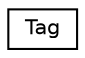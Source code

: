 digraph "Graphical Class Hierarchy"
{
  edge [fontname="Helvetica",fontsize="10",labelfontname="Helvetica",labelfontsize="10"];
  node [fontname="Helvetica",fontsize="10",shape=record];
  rankdir="LR";
  Node0 [label="Tag",height=0.2,width=0.4,color="black", fillcolor="white", style="filled",URL="$class_tag.html",tooltip="tag类 "];
}
